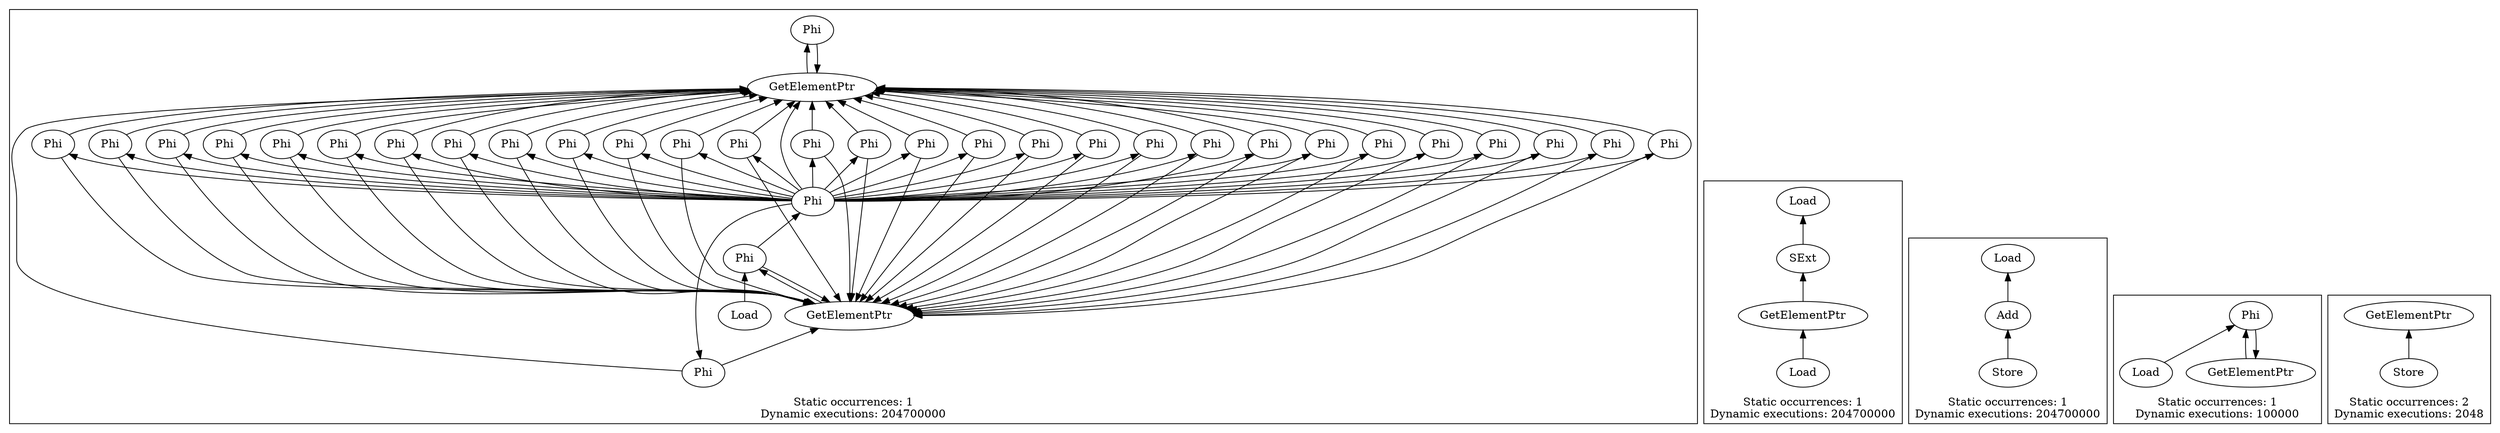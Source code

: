 strict digraph {
rankdir=BT
subgraph {
"0_6" [label="GetElementPtr"]
"0_5" [label="Phi"]
"0_6" -> "0_5"
"0_16" [label="GetElementPtr"]
"0_14" [label="Phi"]
"0_16" -> "0_14"
"0_17" [label="Load"]
"0_17" -> "0_14"
"0_106" [label="Phi"]
"0_106" -> "0_6"
"0_100" [label="Phi"]
"0_100" -> "0_16"
"0_67" [label="Phi"]
"0_67" -> "0_6"
"0_82" [label="Phi"]
"0_82" -> "0_16"
"0_85" [label="Phi"]
"0_85" -> "0_6"
"0_52" [label="Phi"]
"0_52" -> "0_6"
"0_70" [label="Phi"]
"0_70" -> "0_16"
"0_76" [label="Phi"]
"0_76" -> "0_16"
"0_22" [label="Phi"]
"0_22" -> "0_16"
"0_109" [label="Phi"]
"0_109" -> "0_6"
"0_64" [label="Phi"]
"0_64" -> "0_6"
"0_31" [label="Phi"]
"0_31" -> "0_6"
"0_58" [label="Phi"]
"0_58" -> "0_16"
"0_73" [label="Phi"]
"0_73" -> "0_16"
"0_52" -> "0_16"
"0_94" [label="Phi"]
"0_94" -> "0_16"
"0_40" [label="Phi"]
"0_40" -> "0_16"
"0_43" [label="Phi"]
"0_43" -> "0_16"
"0_55" [label="Phi"]
"0_55" -> "0_6"
"0_28" [label="Phi"]
"0_28" -> "0_16"
"0_34" [label="Phi"]
"0_34" -> "0_16"
"0_76" -> "0_6"
"0_109" -> "0_16"
"0_61" [label="Phi"]
"0_61" -> "0_16"
"0_91" [label="Phi"]
"0_91" -> "0_6"
"0_85" -> "0_16"
"0_49" [label="Phi"]
"0_49" -> "0_16"
"0_97" [label="Phi"]
"0_97" -> "0_16"
"0_100" -> "0_6"
"0_55" -> "0_16"
"0_103" [label="Phi"]
"0_103" -> "0_16"
"0_14" -> "0_16"
"0_25" [label="Phi"]
"0_25" -> "0_16"
"0_22" -> "0_6"
"0_5" -> "0_6"
"0_94" -> "0_6"
"0_37" [label="Phi"]
"0_37" -> "0_16"
"0_82" -> "0_6"
"0_46" [label="Phi"]
"0_46" -> "0_16"
"0_58" -> "0_6"
"0_79" [label="Phi"]
"0_79" -> "0_16"
"0_40" -> "0_6"
"0_28" -> "0_6"
"0_61" -> "0_6"
"0_10" [label="Phi"]
"0_10" -> "0_6"
"0_88" [label="Phi"]
"0_88" -> "0_6"
"0_67" -> "0_16"
"0_37" -> "0_6"
"0_34" -> "0_6"
"0_64" -> "0_16"
"0_43" -> "0_6"
"0_25" -> "0_6"
"0_31" -> "0_16"
"0_79" -> "0_6"
"0_91" -> "0_16"
"0_106" -> "0_16"
"0_97" -> "0_6"
"0_73" -> "0_6"
"0_88" -> "0_16"
"0_46" -> "0_6"
"0_49" -> "0_6"
"0_103" -> "0_6"
"0_70" -> "0_6"
"0_10" -> "0_43"
"0_10" -> "0_91"
"0_10" -> "0_61"
"0_10" -> "0_49"
"0_10" -> "0_67"
"0_10" -> "0_40"
"0_10" -> "0_88"
"0_10" -> "0_25"
"0_10" -> "0_22"
"0_10" -> "0_37"
"0_10" -> "0_100"
"0_10" -> "0_70"
"0_10" -> "0_109"
"0_10" -> "0_28"
"0_10" -> "0_46"
"0_10" -> "0_58"
"0_10" -> "0_82"
"0_10" -> "0_85"
"0_10" -> "0_103"
"0_10" -> "0_31"
"0_10" -> "0_73"
"0_10" -> "0_34"
"0_10" -> "0_76"
"0_10" -> "0_79"
"0_10" -> "0_64"
"0_10" -> "0_94"
"0_10" -> "0_106"
"0_14" -> "0_10"
"0_10" -> "0_97"
"0_10" -> "0_55"
"0_10" -> "0_52"
cluster=true
label="Static occurrences: 1\nDynamic executions: 204700000"
}
subgraph {
"1_19" [label="GetElementPtr"]
"1_18" [label="SExt"]
"1_19" -> "1_18"
"1_20" [label="Load"]
"1_20" -> "1_19"
"1_17" [label="Load"]
"1_18" -> "1_17"
cluster=true
label="Static occurrences: 1\nDynamic executions: 204700000"
}
subgraph {
"2_1" [label="Add"]
"2_0" [label="Load"]
"2_1" -> "2_0"
"2_2" [label="Store"]
"2_2" -> "2_1"
cluster=true
label="Static occurrences: 1\nDynamic executions: 204700000"
}
subgraph {
"3_6" [label="GetElementPtr"]
"3_5" [label="Phi"]
"3_6" -> "3_5"
"3_7" [label="Load"]
"3_7" -> "3_5"
"3_5" -> "3_6"
cluster=true
label="Static occurrences: 1\nDynamic executions: 100000"
}
subgraph {
"4_115" [label="Store"]
"4_114" [label="GetElementPtr"]
"4_115" -> "4_114"
cluster=true
label="Static occurrences: 2\nDynamic executions: 2048"
}
}
